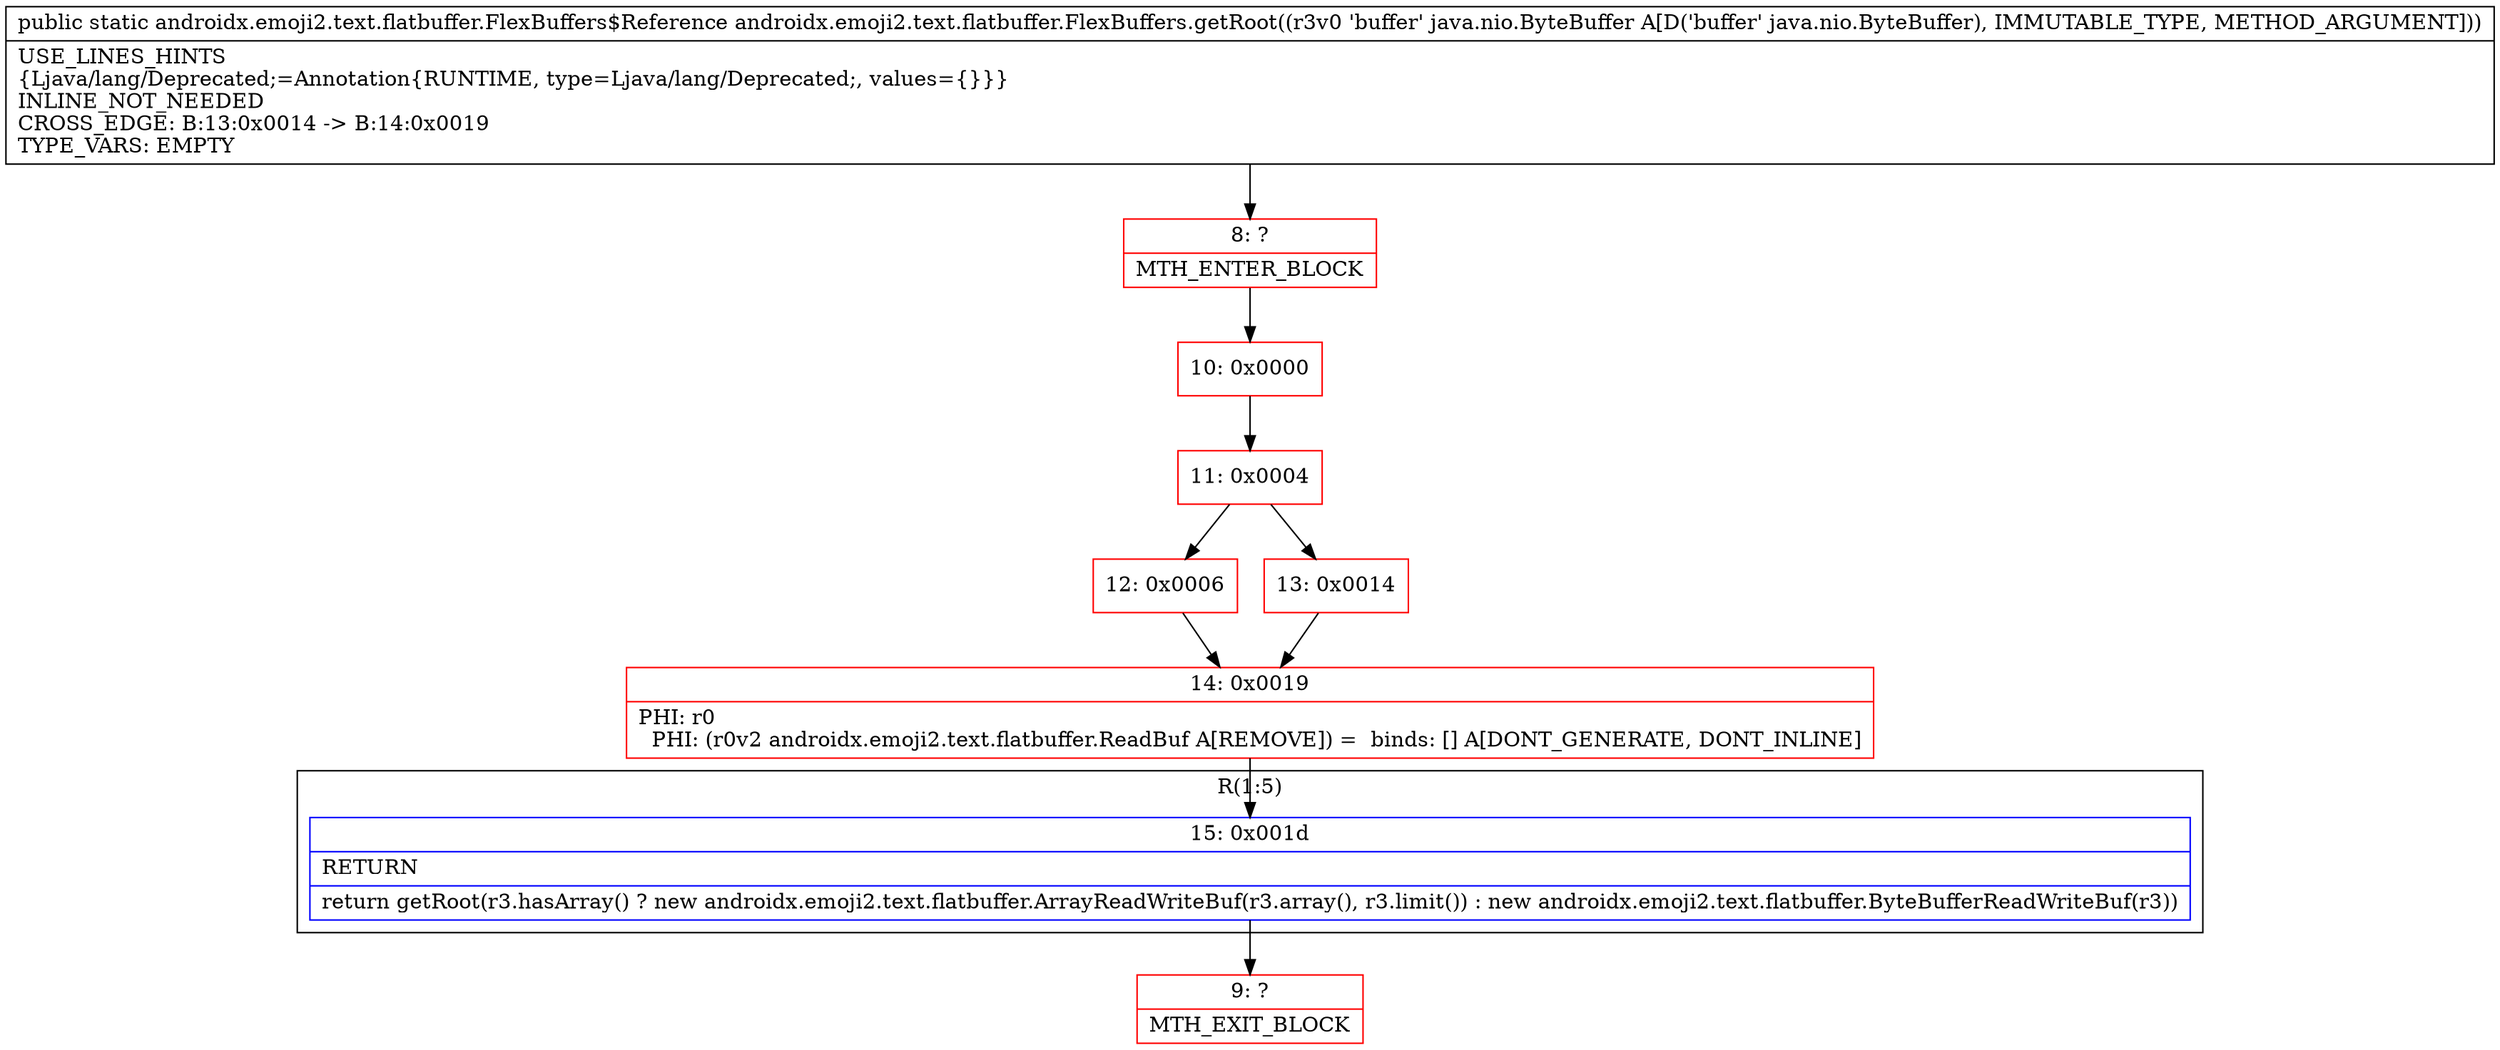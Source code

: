 digraph "CFG forandroidx.emoji2.text.flatbuffer.FlexBuffers.getRoot(Ljava\/nio\/ByteBuffer;)Landroidx\/emoji2\/text\/flatbuffer\/FlexBuffers$Reference;" {
subgraph cluster_Region_346733973 {
label = "R(1:5)";
node [shape=record,color=blue];
Node_15 [shape=record,label="{15\:\ 0x001d|RETURN\l|return getRoot(r3.hasArray() ? new androidx.emoji2.text.flatbuffer.ArrayReadWriteBuf(r3.array(), r3.limit()) : new androidx.emoji2.text.flatbuffer.ByteBufferReadWriteBuf(r3))\l}"];
}
Node_8 [shape=record,color=red,label="{8\:\ ?|MTH_ENTER_BLOCK\l}"];
Node_10 [shape=record,color=red,label="{10\:\ 0x0000}"];
Node_11 [shape=record,color=red,label="{11\:\ 0x0004}"];
Node_12 [shape=record,color=red,label="{12\:\ 0x0006}"];
Node_14 [shape=record,color=red,label="{14\:\ 0x0019|PHI: r0 \l  PHI: (r0v2 androidx.emoji2.text.flatbuffer.ReadBuf A[REMOVE]) =  binds: [] A[DONT_GENERATE, DONT_INLINE]\l}"];
Node_9 [shape=record,color=red,label="{9\:\ ?|MTH_EXIT_BLOCK\l}"];
Node_13 [shape=record,color=red,label="{13\:\ 0x0014}"];
MethodNode[shape=record,label="{public static androidx.emoji2.text.flatbuffer.FlexBuffers$Reference androidx.emoji2.text.flatbuffer.FlexBuffers.getRoot((r3v0 'buffer' java.nio.ByteBuffer A[D('buffer' java.nio.ByteBuffer), IMMUTABLE_TYPE, METHOD_ARGUMENT]))  | USE_LINES_HINTS\l\{Ljava\/lang\/Deprecated;=Annotation\{RUNTIME, type=Ljava\/lang\/Deprecated;, values=\{\}\}\}\lINLINE_NOT_NEEDED\lCROSS_EDGE: B:13:0x0014 \-\> B:14:0x0019\lTYPE_VARS: EMPTY\l}"];
MethodNode -> Node_8;Node_15 -> Node_9;
Node_8 -> Node_10;
Node_10 -> Node_11;
Node_11 -> Node_12;
Node_11 -> Node_13;
Node_12 -> Node_14;
Node_14 -> Node_15;
Node_13 -> Node_14;
}

